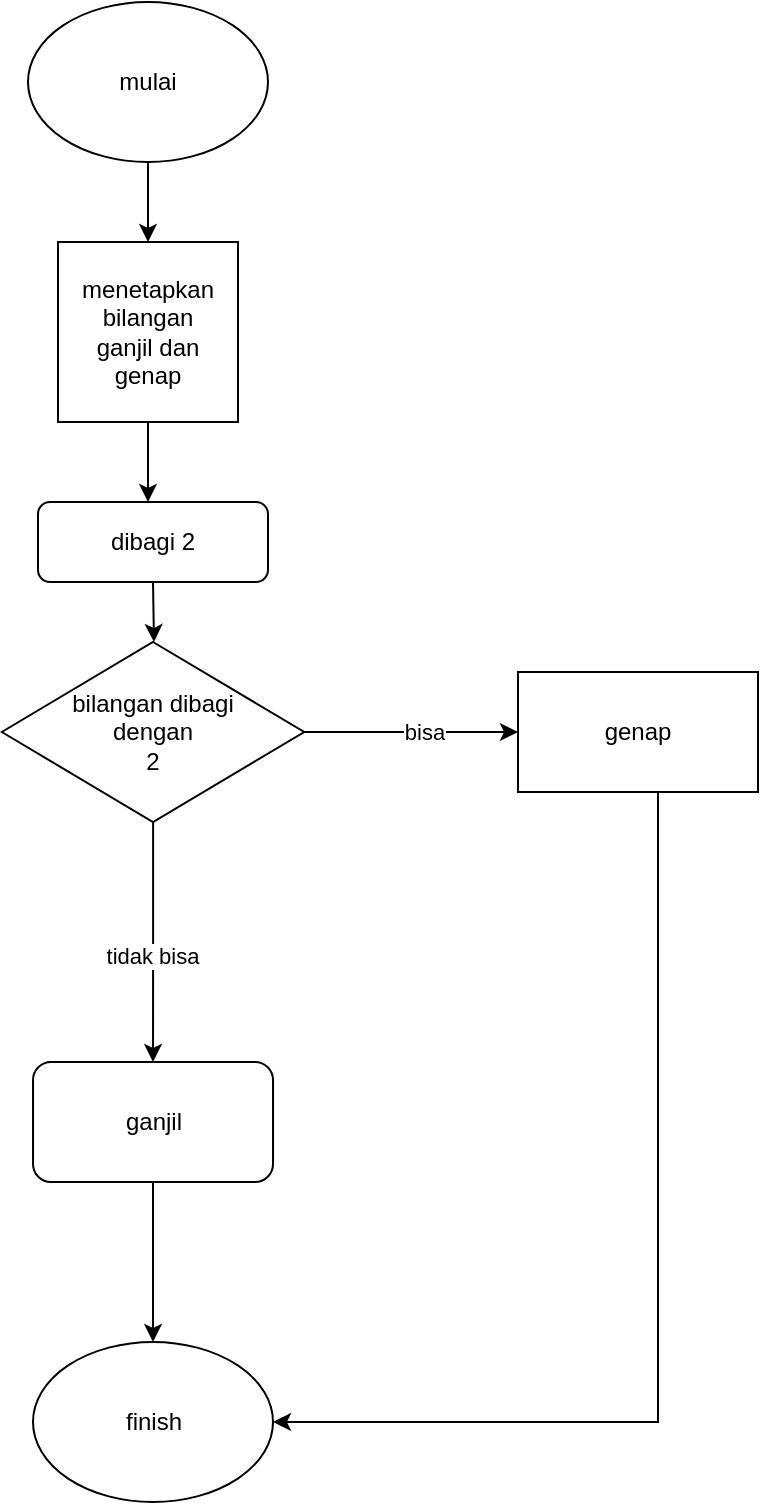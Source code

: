 <mxfile version="22.0.4" type="github">
  <diagram name="Page-1" id="jYDm_seiPT5i1UObWj6c">
    <mxGraphModel dx="880" dy="470" grid="1" gridSize="10" guides="1" tooltips="1" connect="1" arrows="1" fold="1" page="1" pageScale="1" pageWidth="850" pageHeight="1100" math="0" shadow="0">
      <root>
        <mxCell id="0" />
        <mxCell id="1" parent="0" />
        <mxCell id="5ygCzJWe79rPTGOpunGC-2" style="edgeStyle=orthogonalEdgeStyle;rounded=0;orthogonalLoop=1;jettySize=auto;html=1;" edge="1" parent="1" source="5ygCzJWe79rPTGOpunGC-1">
          <mxGeometry relative="1" as="geometry">
            <mxPoint x="425" y="160" as="targetPoint" />
          </mxGeometry>
        </mxCell>
        <mxCell id="5ygCzJWe79rPTGOpunGC-1" value="mulai" style="ellipse;whiteSpace=wrap;html=1;" vertex="1" parent="1">
          <mxGeometry x="365" y="40" width="120" height="80" as="geometry" />
        </mxCell>
        <mxCell id="5ygCzJWe79rPTGOpunGC-5" style="edgeStyle=orthogonalEdgeStyle;rounded=0;orthogonalLoop=1;jettySize=auto;html=1;" edge="1" parent="1" source="5ygCzJWe79rPTGOpunGC-3">
          <mxGeometry relative="1" as="geometry">
            <mxPoint x="425" y="290" as="targetPoint" />
          </mxGeometry>
        </mxCell>
        <mxCell id="5ygCzJWe79rPTGOpunGC-3" value="&lt;div&gt;menetapkan bilangan&lt;/div&gt;&lt;div&gt;ganjil dan genap&lt;br&gt;&lt;/div&gt;" style="whiteSpace=wrap;html=1;aspect=fixed;" vertex="1" parent="1">
          <mxGeometry x="380" y="160" width="90" height="90" as="geometry" />
        </mxCell>
        <mxCell id="5ygCzJWe79rPTGOpunGC-9" style="edgeStyle=orthogonalEdgeStyle;rounded=0;orthogonalLoop=1;jettySize=auto;html=1;exitX=0.5;exitY=1;exitDx=0;exitDy=0;" edge="1" parent="1" source="5ygCzJWe79rPTGOpunGC-4">
          <mxGeometry relative="1" as="geometry">
            <mxPoint x="428" y="360" as="targetPoint" />
          </mxGeometry>
        </mxCell>
        <mxCell id="5ygCzJWe79rPTGOpunGC-4" value="dibagi 2" style="rounded=1;whiteSpace=wrap;html=1;" vertex="1" parent="1">
          <mxGeometry x="370" y="290" width="115" height="40" as="geometry" />
        </mxCell>
        <mxCell id="5ygCzJWe79rPTGOpunGC-11" style="edgeStyle=orthogonalEdgeStyle;rounded=0;orthogonalLoop=1;jettySize=auto;html=1;" edge="1" parent="1" source="5ygCzJWe79rPTGOpunGC-10">
          <mxGeometry relative="1" as="geometry">
            <mxPoint x="610" y="405" as="targetPoint" />
          </mxGeometry>
        </mxCell>
        <mxCell id="5ygCzJWe79rPTGOpunGC-12" value="bisa" style="edgeLabel;html=1;align=center;verticalAlign=middle;resizable=0;points=[];" vertex="1" connectable="0" parent="5ygCzJWe79rPTGOpunGC-11">
          <mxGeometry x="0.125" y="1" relative="1" as="geometry">
            <mxPoint as="offset" />
          </mxGeometry>
        </mxCell>
        <mxCell id="5ygCzJWe79rPTGOpunGC-16" style="edgeStyle=orthogonalEdgeStyle;rounded=0;orthogonalLoop=1;jettySize=auto;html=1;" edge="1" parent="1" source="5ygCzJWe79rPTGOpunGC-10">
          <mxGeometry relative="1" as="geometry">
            <mxPoint x="427.505" y="570" as="targetPoint" />
          </mxGeometry>
        </mxCell>
        <mxCell id="5ygCzJWe79rPTGOpunGC-17" value="tidak bisa" style="edgeLabel;html=1;align=center;verticalAlign=middle;resizable=0;points=[];" vertex="1" connectable="0" parent="5ygCzJWe79rPTGOpunGC-16">
          <mxGeometry x="0.121" y="-1" relative="1" as="geometry">
            <mxPoint as="offset" />
          </mxGeometry>
        </mxCell>
        <mxCell id="5ygCzJWe79rPTGOpunGC-10" value="&lt;div&gt;bilangan dibagi&lt;/div&gt;&lt;div&gt;dengan &lt;br&gt;&lt;/div&gt;&lt;div&gt;2&lt;br&gt;&lt;/div&gt;" style="rhombus;whiteSpace=wrap;html=1;" vertex="1" parent="1">
          <mxGeometry x="351.88" y="360" width="151.25" height="90" as="geometry" />
        </mxCell>
        <mxCell id="5ygCzJWe79rPTGOpunGC-22" style="edgeStyle=orthogonalEdgeStyle;rounded=0;orthogonalLoop=1;jettySize=auto;html=1;entryX=1;entryY=0.5;entryDx=0;entryDy=0;" edge="1" parent="1" source="5ygCzJWe79rPTGOpunGC-13" target="5ygCzJWe79rPTGOpunGC-21">
          <mxGeometry relative="1" as="geometry">
            <Array as="points">
              <mxPoint x="680" y="750" />
            </Array>
          </mxGeometry>
        </mxCell>
        <mxCell id="5ygCzJWe79rPTGOpunGC-13" value="genap" style="rounded=0;whiteSpace=wrap;html=1;" vertex="1" parent="1">
          <mxGeometry x="610" y="375" width="120" height="60" as="geometry" />
        </mxCell>
        <mxCell id="5ygCzJWe79rPTGOpunGC-20" style="edgeStyle=orthogonalEdgeStyle;rounded=0;orthogonalLoop=1;jettySize=auto;html=1;" edge="1" parent="1" source="5ygCzJWe79rPTGOpunGC-19">
          <mxGeometry relative="1" as="geometry">
            <mxPoint x="427.51" y="710" as="targetPoint" />
          </mxGeometry>
        </mxCell>
        <mxCell id="5ygCzJWe79rPTGOpunGC-19" value="ganjil" style="rounded=1;whiteSpace=wrap;html=1;" vertex="1" parent="1">
          <mxGeometry x="367.51" y="570" width="120" height="60" as="geometry" />
        </mxCell>
        <mxCell id="5ygCzJWe79rPTGOpunGC-21" value="finish" style="ellipse;whiteSpace=wrap;html=1;" vertex="1" parent="1">
          <mxGeometry x="367.5" y="710" width="120" height="80" as="geometry" />
        </mxCell>
      </root>
    </mxGraphModel>
  </diagram>
</mxfile>

